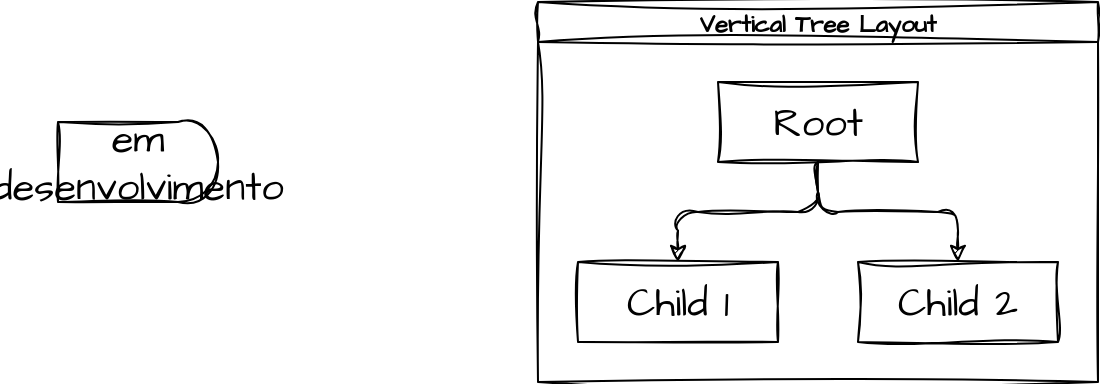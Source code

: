<mxfile>
    <diagram name="Page-1" id="74e2e168-ea6b-b213-b513-2b3c1d86103e">
        <mxGraphModel dx="887" dy="336" grid="1" gridSize="10" guides="1" tooltips="1" connect="1" arrows="1" fold="1" page="1" pageScale="1" pageWidth="1100" pageHeight="850" background="none" math="0" shadow="0">
            <root>
                <mxCell id="0"/>
                <mxCell id="1" parent="0"/>
                <mxCell id="2" value="Vertical Tree Layout" style="swimlane;startSize=20;horizontal=1;childLayout=treeLayout;horizontalTree=0;resizable=0;containerType=tree;fontSize=12;sketch=1;hachureGap=4;jiggle=2;curveFitting=1;fontFamily=Architects Daughter;fontSource=https%3A%2F%2Ffonts.googleapis.com%2Fcss%3Ffamily%3DArchitects%2BDaughter;" vertex="1" parent="1">
                    <mxGeometry x="310" y="80" width="280" height="190" as="geometry"/>
                </mxCell>
                <mxCell id="3" value="Root" style="whiteSpace=wrap;html=1;sketch=1;hachureGap=4;jiggle=2;curveFitting=1;fontFamily=Architects Daughter;fontSource=https%3A%2F%2Ffonts.googleapis.com%2Fcss%3Ffamily%3DArchitects%2BDaughter;fontSize=20;" vertex="1" parent="2">
                    <mxGeometry x="90" y="40" width="100" height="40" as="geometry"/>
                </mxCell>
                <mxCell id="4" value="Child 1" style="whiteSpace=wrap;html=1;sketch=1;hachureGap=4;jiggle=2;curveFitting=1;fontFamily=Architects Daughter;fontSource=https%3A%2F%2Ffonts.googleapis.com%2Fcss%3Ffamily%3DArchitects%2BDaughter;fontSize=20;" vertex="1" parent="2">
                    <mxGeometry x="20" y="130" width="100" height="40" as="geometry"/>
                </mxCell>
                <mxCell id="5" value="" style="edgeStyle=elbowEdgeStyle;elbow=vertical;html=1;rounded=1;curved=0;sourcePerimeterSpacing=0;targetPerimeterSpacing=0;startSize=6;endSize=6;sketch=1;hachureGap=4;jiggle=2;curveFitting=1;fontFamily=Architects Daughter;fontSource=https%3A%2F%2Ffonts.googleapis.com%2Fcss%3Ffamily%3DArchitects%2BDaughter;fontSize=16;" edge="1" parent="2" source="3" target="4">
                    <mxGeometry relative="1" as="geometry"/>
                </mxCell>
                <mxCell id="6" value="Child 2" style="whiteSpace=wrap;html=1;sketch=1;hachureGap=4;jiggle=2;curveFitting=1;fontFamily=Architects Daughter;fontSource=https%3A%2F%2Ffonts.googleapis.com%2Fcss%3Ffamily%3DArchitects%2BDaughter;fontSize=20;" vertex="1" parent="2">
                    <mxGeometry x="160" y="130" width="100" height="40" as="geometry"/>
                </mxCell>
                <mxCell id="7" value="" style="edgeStyle=elbowEdgeStyle;elbow=vertical;html=1;rounded=1;curved=0;sourcePerimeterSpacing=0;targetPerimeterSpacing=0;startSize=6;endSize=6;sketch=1;hachureGap=4;jiggle=2;curveFitting=1;fontFamily=Architects Daughter;fontSource=https%3A%2F%2Ffonts.googleapis.com%2Fcss%3Ffamily%3DArchitects%2BDaughter;fontSize=16;" edge="1" parent="2" source="3" target="6">
                    <mxGeometry relative="1" as="geometry"/>
                </mxCell>
                <mxCell id="8" value="em desenvolvimento" style="shape=delay;whiteSpace=wrap;html=1;sketch=1;hachureGap=4;jiggle=2;curveFitting=1;fontFamily=Architects Daughter;fontSource=https%3A%2F%2Ffonts.googleapis.com%2Fcss%3Ffamily%3DArchitects%2BDaughter;fontSize=20;" vertex="1" parent="1">
                    <mxGeometry x="70" y="140" width="80" height="40" as="geometry"/>
                </mxCell>
            </root>
        </mxGraphModel>
    </diagram>
</mxfile>